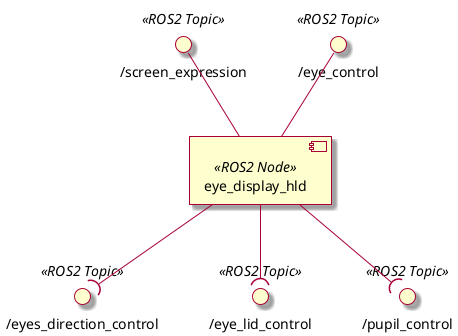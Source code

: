 @startuml Component_diagram_eye_display_hld

skin rose 

component eye_display_hld <<ROS2 Node>> as Eye_display_HLD
interface "/eye_control" <<ROS2 Topic>> as provided_interface_eye_control
interface "/screen_expression" <<ROS2 Topic>> as provided_interface_screen_expression

interface "/eyes_direction_control" <<ROS2 Topic>> as required_interface_eye_direcion_control
interface "/eye_lid_control" <<ROS2 Topic>> as required_interface_eye_lid_control
interface "/pupil_control" <<ROS2 Topic>> as required_interface_pupil_control

Eye_display_HLD -up- provided_interface_eye_control
Eye_display_HLD -up- provided_interface_screen_expression

Eye_display_HLD -down-( required_interface_eye_direcion_control
Eye_display_HLD -down-( required_interface_eye_lid_control
Eye_display_HLD -down-( required_interface_pupil_control

@enduml